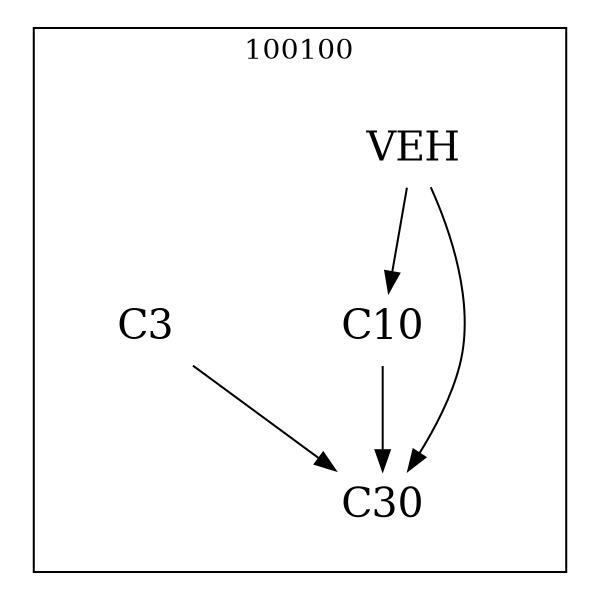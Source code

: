 strict digraph DAGS {
	size = "4,4!" ; ratio ="fill"; subgraph cluster_0{
			labeldoc = "t";
			label = "100100";node	[label= VEH, shape = plaintext, fontsize=20] VEH;node	[label= C3, shape = plaintext, fontsize=20] C3;node	[label= C10, shape = plaintext, fontsize=20] C10;node	[label= C30, shape = plaintext, fontsize=20] C30;
VEH->C10;
VEH->C30;
C3->C30;
C10->C30;
	}}